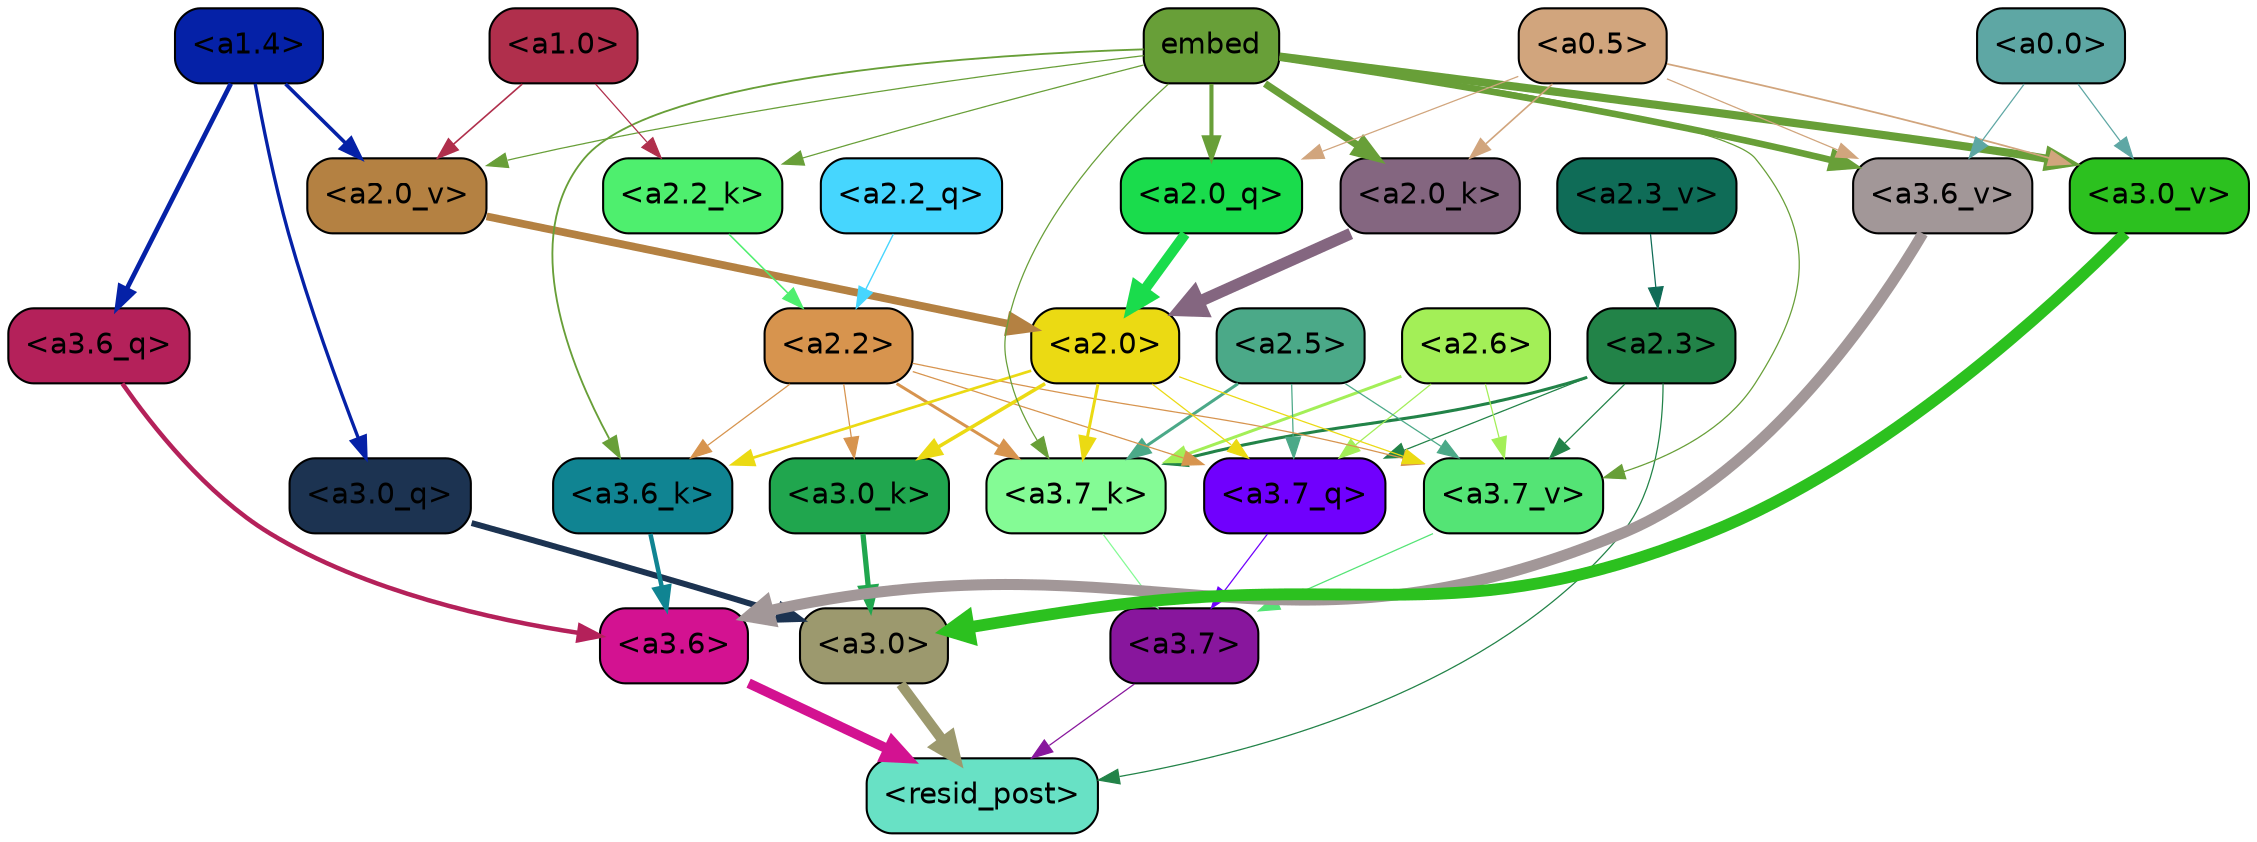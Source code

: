 strict digraph "" {
	graph [bgcolor=transparent,
		layout=dot,
		overlap=false,
		splines=true
	];
	"<a3.7>"	[color=black,
		fillcolor="#88169d",
		fontname=Helvetica,
		shape=box,
		style="filled, rounded"];
	"<resid_post>"	[color=black,
		fillcolor="#68e1c5",
		fontname=Helvetica,
		shape=box,
		style="filled, rounded"];
	"<a3.7>" -> "<resid_post>"	[color="#88169d",
		penwidth=0.6];
	"<a3.6>"	[color=black,
		fillcolor="#d31291",
		fontname=Helvetica,
		shape=box,
		style="filled, rounded"];
	"<a3.6>" -> "<resid_post>"	[color="#d31291",
		penwidth=4.746312499046326];
	"<a3.0>"	[color=black,
		fillcolor="#9c996e",
		fontname=Helvetica,
		shape=box,
		style="filled, rounded"];
	"<a3.0>" -> "<resid_post>"	[color="#9c996e",
		penwidth=4.896343111991882];
	"<a2.3>"	[color=black,
		fillcolor="#228348",
		fontname=Helvetica,
		shape=box,
		style="filled, rounded"];
	"<a2.3>" -> "<resid_post>"	[color="#228348",
		penwidth=0.6];
	"<a3.7_q>"	[color=black,
		fillcolor="#7000fd",
		fontname=Helvetica,
		shape=box,
		style="filled, rounded"];
	"<a2.3>" -> "<a3.7_q>"	[color="#228348",
		penwidth=0.6];
	"<a3.7_k>"	[color=black,
		fillcolor="#84fb95",
		fontname=Helvetica,
		shape=box,
		style="filled, rounded"];
	"<a2.3>" -> "<a3.7_k>"	[color="#228348",
		penwidth=1.467104621231556];
	"<a3.7_v>"	[color=black,
		fillcolor="#54e475",
		fontname=Helvetica,
		shape=box,
		style="filled, rounded"];
	"<a2.3>" -> "<a3.7_v>"	[color="#228348",
		penwidth=0.6];
	"<a3.7_q>" -> "<a3.7>"	[color="#7000fd",
		penwidth=0.6];
	"<a3.6_q>"	[color=black,
		fillcolor="#b4215a",
		fontname=Helvetica,
		shape=box,
		style="filled, rounded"];
	"<a3.6_q>" -> "<a3.6>"	[color="#b4215a",
		penwidth=2.160832464694977];
	"<a3.0_q>"	[color=black,
		fillcolor="#1c3351",
		fontname=Helvetica,
		shape=box,
		style="filled, rounded"];
	"<a3.0_q>" -> "<a3.0>"	[color="#1c3351",
		penwidth=2.870753765106201];
	"<a3.7_k>" -> "<a3.7>"	[color="#84fb95",
		penwidth=0.6];
	"<a3.6_k>"	[color=black,
		fillcolor="#108492",
		fontname=Helvetica,
		shape=box,
		style="filled, rounded"];
	"<a3.6_k>" -> "<a3.6>"	[color="#108492",
		penwidth=2.13908451795578];
	"<a3.0_k>"	[color=black,
		fillcolor="#20a64e",
		fontname=Helvetica,
		shape=box,
		style="filled, rounded"];
	"<a3.0_k>" -> "<a3.0>"	[color="#20a64e",
		penwidth=2.520303964614868];
	"<a3.7_v>" -> "<a3.7>"	[color="#54e475",
		penwidth=0.6];
	"<a3.6_v>"	[color=black,
		fillcolor="#a29798",
		fontname=Helvetica,
		shape=box,
		style="filled, rounded"];
	"<a3.6_v>" -> "<a3.6>"	[color="#a29798",
		penwidth=5.297133803367615];
	"<a3.0_v>"	[color=black,
		fillcolor="#2cc11f",
		fontname=Helvetica,
		shape=box,
		style="filled, rounded"];
	"<a3.0_v>" -> "<a3.0>"	[color="#2cc11f",
		penwidth=5.680712580680847];
	"<a2.6>"	[color=black,
		fillcolor="#a3ef57",
		fontname=Helvetica,
		shape=box,
		style="filled, rounded"];
	"<a2.6>" -> "<a3.7_q>"	[color="#a3ef57",
		penwidth=0.6];
	"<a2.6>" -> "<a3.7_k>"	[color="#a3ef57",
		penwidth=1.4453159049153328];
	"<a2.6>" -> "<a3.7_v>"	[color="#a3ef57",
		penwidth=0.6];
	"<a2.5>"	[color=black,
		fillcolor="#4ba988",
		fontname=Helvetica,
		shape=box,
		style="filled, rounded"];
	"<a2.5>" -> "<a3.7_q>"	[color="#4ba988",
		penwidth=0.6];
	"<a2.5>" -> "<a3.7_k>"	[color="#4ba988",
		penwidth=1.4526091292500496];
	"<a2.5>" -> "<a3.7_v>"	[color="#4ba988",
		penwidth=0.6];
	"<a2.2>"	[color=black,
		fillcolor="#d7944e",
		fontname=Helvetica,
		shape=box,
		style="filled, rounded"];
	"<a2.2>" -> "<a3.7_q>"	[color="#d7944e",
		penwidth=0.6];
	"<a2.2>" -> "<a3.7_k>"	[color="#d7944e",
		penwidth=1.4310357049107552];
	"<a2.2>" -> "<a3.6_k>"	[color="#d7944e",
		penwidth=0.6];
	"<a2.2>" -> "<a3.0_k>"	[color="#d7944e",
		penwidth=0.6];
	"<a2.2>" -> "<a3.7_v>"	[color="#d7944e",
		penwidth=0.6];
	"<a2.0>"	[color=black,
		fillcolor="#ebda13",
		fontname=Helvetica,
		shape=box,
		style="filled, rounded"];
	"<a2.0>" -> "<a3.7_q>"	[color="#ebda13",
		penwidth=0.6];
	"<a2.0>" -> "<a3.7_k>"	[color="#ebda13",
		penwidth=1.4314699843525887];
	"<a2.0>" -> "<a3.6_k>"	[color="#ebda13",
		penwidth=1.2950235605239868];
	"<a2.0>" -> "<a3.0_k>"	[color="#ebda13",
		penwidth=1.712992787361145];
	"<a2.0>" -> "<a3.7_v>"	[color="#ebda13",
		penwidth=0.6];
	"<a1.4>"	[color=black,
		fillcolor="#0521a7",
		fontname=Helvetica,
		shape=box,
		style="filled, rounded"];
	"<a1.4>" -> "<a3.6_q>"	[color="#0521a7",
		penwidth=2.2719132900238037];
	"<a1.4>" -> "<a3.0_q>"	[color="#0521a7",
		penwidth=1.5932877659797668];
	"<a2.0_v>"	[color=black,
		fillcolor="#b48142",
		fontname=Helvetica,
		shape=box,
		style="filled, rounded"];
	"<a1.4>" -> "<a2.0_v>"	[color="#0521a7",
		penwidth=1.7291951477527618];
	embed	[color=black,
		fillcolor="#689f38",
		fontname=Helvetica,
		shape=box,
		style="filled, rounded"];
	embed -> "<a3.7_k>"	[color="#689f38",
		penwidth=0.6];
	embed -> "<a3.6_k>"	[color="#689f38",
		penwidth=0.891706109046936];
	embed -> "<a3.7_v>"	[color="#689f38",
		penwidth=0.6];
	embed -> "<a3.6_v>"	[color="#689f38",
		penwidth=3.1766927242279053];
	embed -> "<a3.0_v>"	[color="#689f38",
		penwidth=3.9005755856633186];
	"<a2.0_q>"	[color=black,
		fillcolor="#1adc4c",
		fontname=Helvetica,
		shape=box,
		style="filled, rounded"];
	embed -> "<a2.0_q>"	[color="#689f38",
		penwidth=1.9666987657546997];
	"<a2.2_k>"	[color=black,
		fillcolor="#4eef6e",
		fontname=Helvetica,
		shape=box,
		style="filled, rounded"];
	embed -> "<a2.2_k>"	[color="#689f38",
		penwidth=0.6];
	"<a2.0_k>"	[color=black,
		fillcolor="#846680",
		fontname=Helvetica,
		shape=box,
		style="filled, rounded"];
	embed -> "<a2.0_k>"	[color="#689f38",
		penwidth=3.5067105293273926];
	embed -> "<a2.0_v>"	[color="#689f38",
		penwidth=0.6];
	"<a0.5>"	[color=black,
		fillcolor="#d1a57d",
		fontname=Helvetica,
		shape=box,
		style="filled, rounded"];
	"<a0.5>" -> "<a3.6_v>"	[color="#d1a57d",
		penwidth=0.6];
	"<a0.5>" -> "<a3.0_v>"	[color="#d1a57d",
		penwidth=0.8493617177009583];
	"<a0.5>" -> "<a2.0_q>"	[color="#d1a57d",
		penwidth=0.6];
	"<a0.5>" -> "<a2.0_k>"	[color="#d1a57d",
		penwidth=0.7897228002548218];
	"<a0.0>"	[color=black,
		fillcolor="#5ea7a4",
		fontname=Helvetica,
		shape=box,
		style="filled, rounded"];
	"<a0.0>" -> "<a3.6_v>"	[color="#5ea7a4",
		penwidth=0.6];
	"<a0.0>" -> "<a3.0_v>"	[color="#5ea7a4",
		penwidth=0.6];
	"<a2.2_q>"	[color=black,
		fillcolor="#46d6fe",
		fontname=Helvetica,
		shape=box,
		style="filled, rounded"];
	"<a2.2_q>" -> "<a2.2>"	[color="#46d6fe",
		penwidth=0.6677633281797171];
	"<a2.0_q>" -> "<a2.0>"	[color="#1adc4c",
		penwidth=4.966194009408355];
	"<a2.2_k>" -> "<a2.2>"	[color="#4eef6e",
		penwidth=0.7399393804371357];
	"<a2.0_k>" -> "<a2.0>"	[color="#846680",
		penwidth=5.5817058570683];
	"<a2.3_v>"	[color=black,
		fillcolor="#0f6c57",
		fontname=Helvetica,
		shape=box,
		style="filled, rounded"];
	"<a2.3_v>" -> "<a2.3>"	[color="#0f6c57",
		penwidth=0.6];
	"<a2.0_v>" -> "<a2.0>"	[color="#b48142",
		penwidth=3.7102378383278847];
	"<a1.0>"	[color=black,
		fillcolor="#b02f4c",
		fontname=Helvetica,
		shape=box,
		style="filled, rounded"];
	"<a1.0>" -> "<a2.2_k>"	[color="#b02f4c",
		penwidth=0.6];
	"<a1.0>" -> "<a2.0_v>"	[color="#b02f4c",
		penwidth=0.7823128998279572];
}
